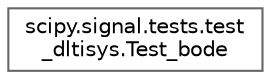 digraph "Graphical Class Hierarchy"
{
 // LATEX_PDF_SIZE
  bgcolor="transparent";
  edge [fontname=Helvetica,fontsize=10,labelfontname=Helvetica,labelfontsize=10];
  node [fontname=Helvetica,fontsize=10,shape=box,height=0.2,width=0.4];
  rankdir="LR";
  Node0 [id="Node000000",label="scipy.signal.tests.test\l_dltisys.Test_bode",height=0.2,width=0.4,color="grey40", fillcolor="white", style="filled",URL="$d2/df1/classscipy_1_1signal_1_1tests_1_1test__dltisys_1_1Test__bode.html",tooltip=" "];
}
